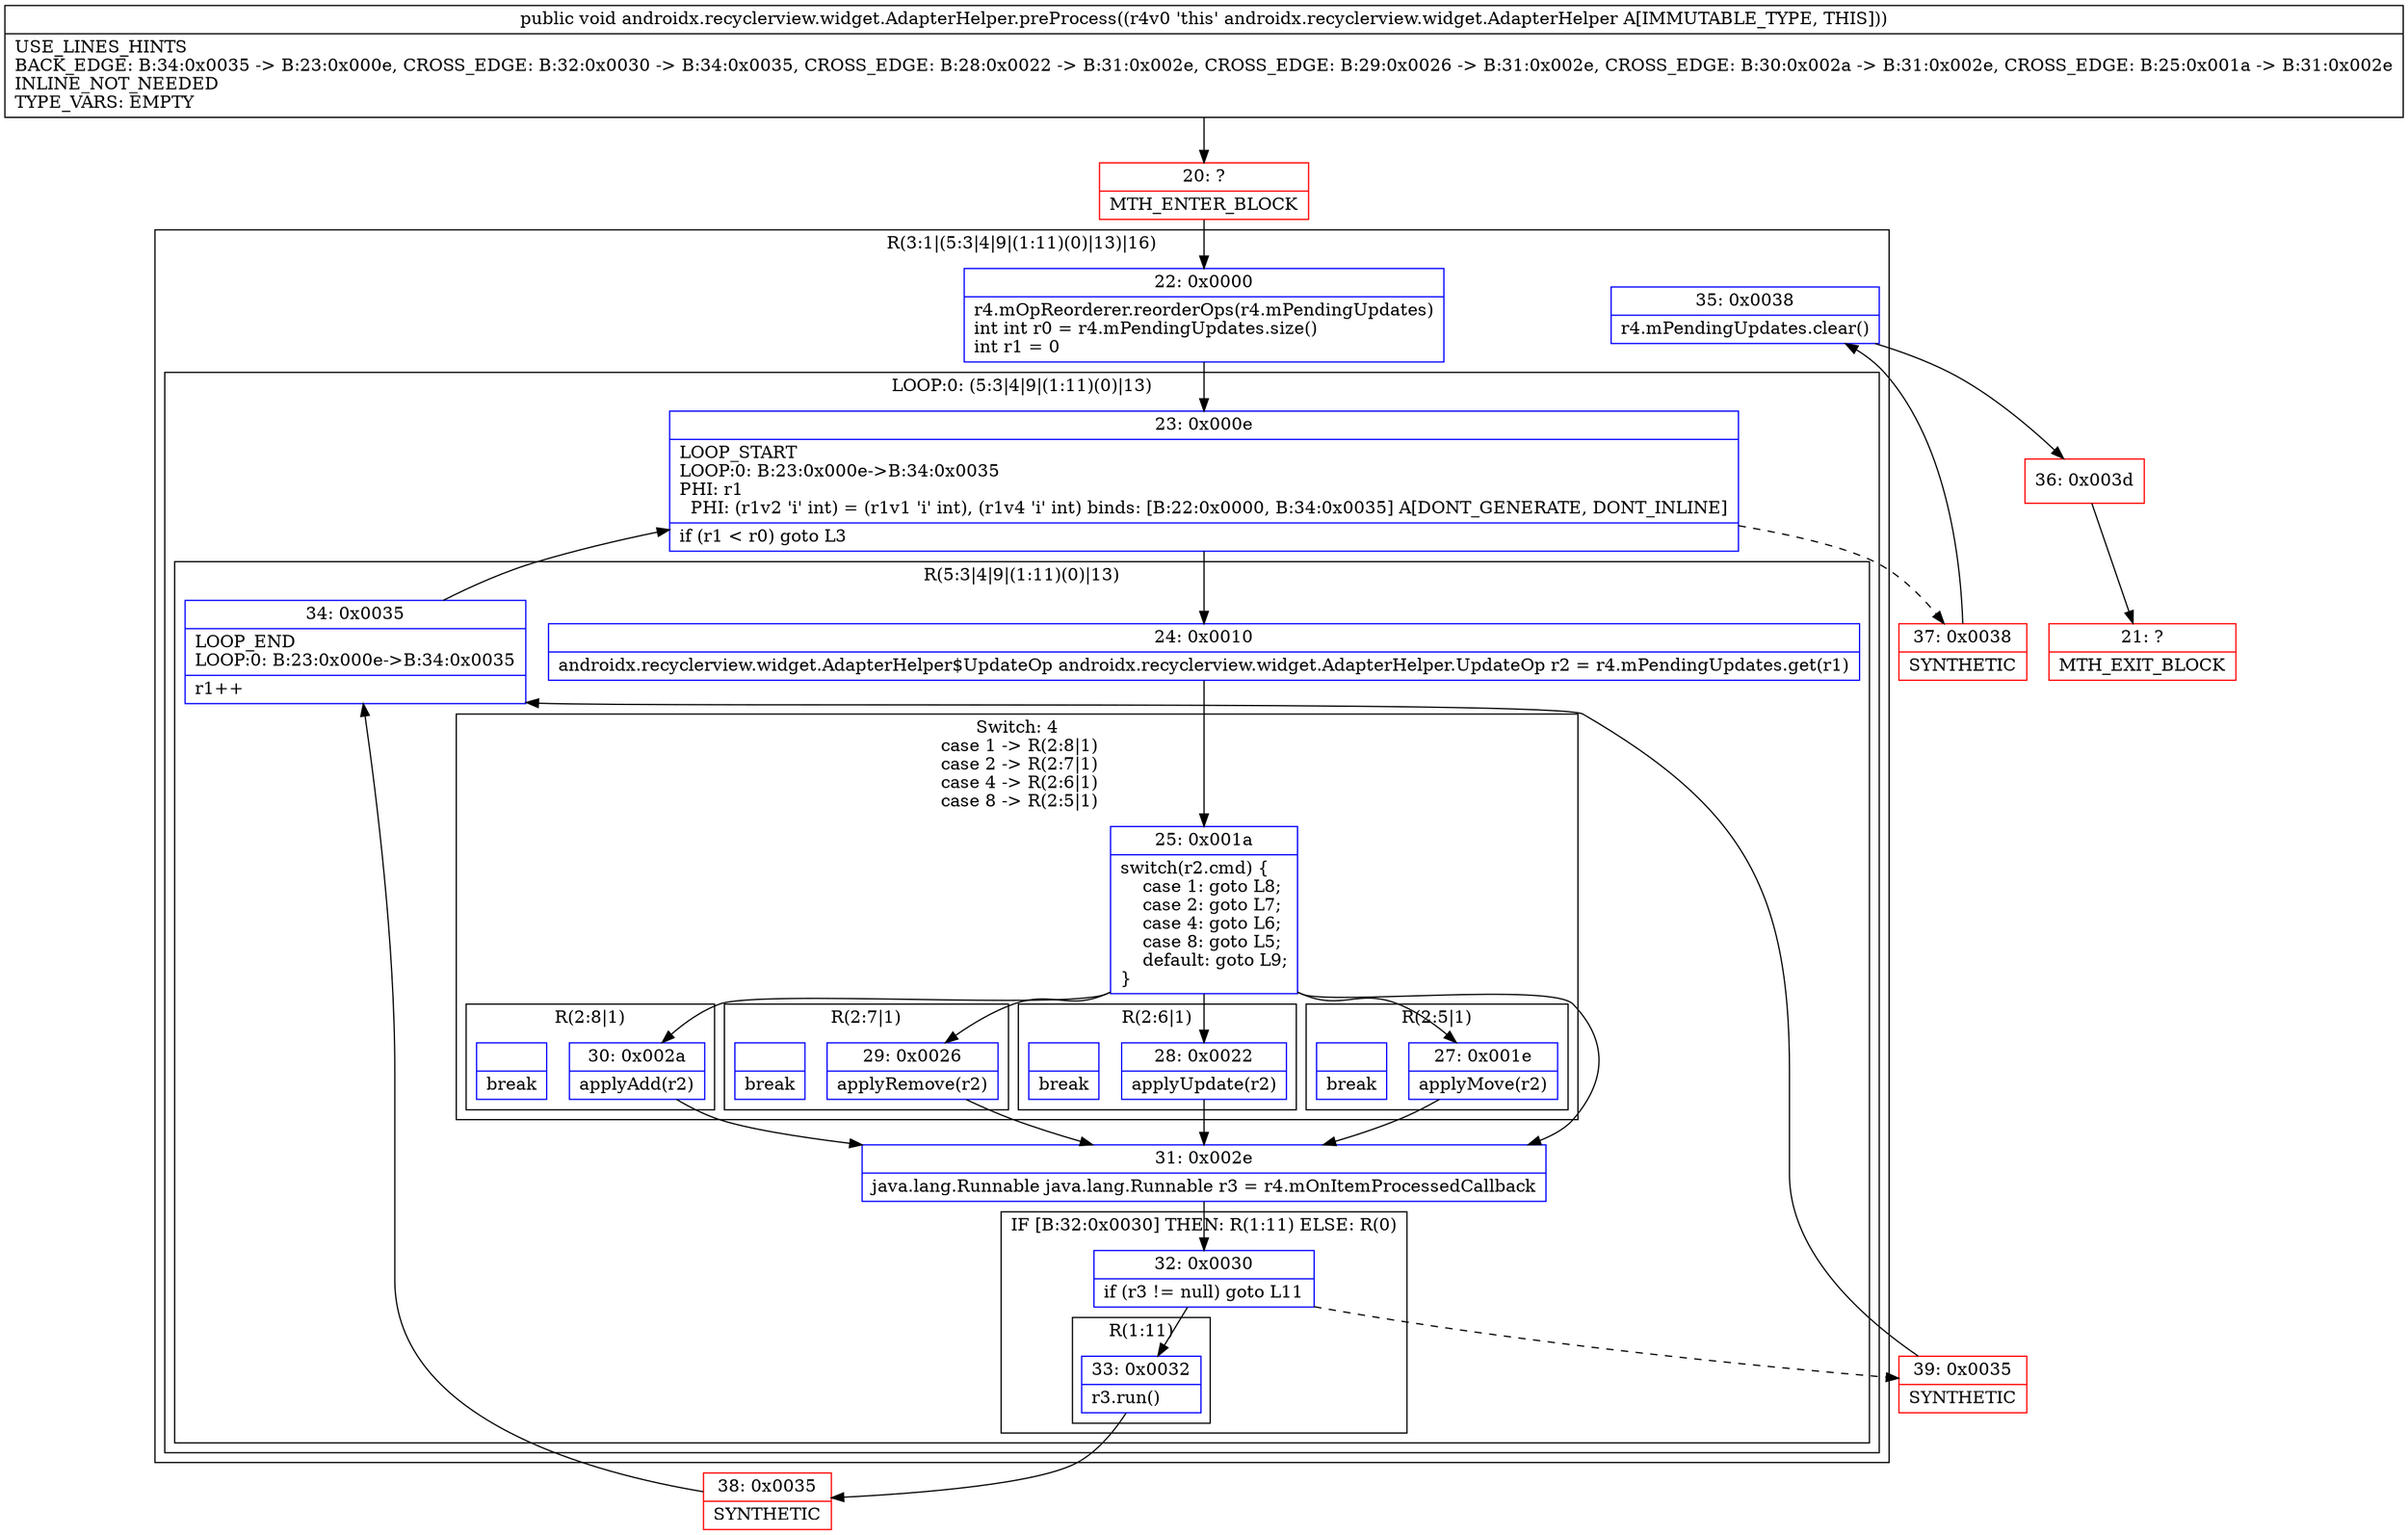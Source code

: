 digraph "CFG forandroidx.recyclerview.widget.AdapterHelper.preProcess()V" {
subgraph cluster_Region_523550304 {
label = "R(3:1|(5:3|4|9|(1:11)(0)|13)|16)";
node [shape=record,color=blue];
Node_22 [shape=record,label="{22\:\ 0x0000|r4.mOpReorderer.reorderOps(r4.mPendingUpdates)\lint int r0 = r4.mPendingUpdates.size()\lint r1 = 0\l}"];
subgraph cluster_LoopRegion_556378713 {
label = "LOOP:0: (5:3|4|9|(1:11)(0)|13)";
node [shape=record,color=blue];
Node_23 [shape=record,label="{23\:\ 0x000e|LOOP_START\lLOOP:0: B:23:0x000e\-\>B:34:0x0035\lPHI: r1 \l  PHI: (r1v2 'i' int) = (r1v1 'i' int), (r1v4 'i' int) binds: [B:22:0x0000, B:34:0x0035] A[DONT_GENERATE, DONT_INLINE]\l|if (r1 \< r0) goto L3\l}"];
subgraph cluster_Region_1684628243 {
label = "R(5:3|4|9|(1:11)(0)|13)";
node [shape=record,color=blue];
Node_24 [shape=record,label="{24\:\ 0x0010|androidx.recyclerview.widget.AdapterHelper$UpdateOp androidx.recyclerview.widget.AdapterHelper.UpdateOp r2 = r4.mPendingUpdates.get(r1)\l}"];
subgraph cluster_SwitchRegion_640373492 {
label = "Switch: 4
 case 1 -> R(2:8|1)
 case 2 -> R(2:7|1)
 case 4 -> R(2:6|1)
 case 8 -> R(2:5|1)";
node [shape=record,color=blue];
Node_25 [shape=record,label="{25\:\ 0x001a|switch(r2.cmd) \{\l    case 1: goto L8;\l    case 2: goto L7;\l    case 4: goto L6;\l    case 8: goto L5;\l    default: goto L9;\l\}\l}"];
subgraph cluster_Region_475414511 {
label = "R(2:8|1)";
node [shape=record,color=blue];
Node_30 [shape=record,label="{30\:\ 0x002a|applyAdd(r2)\l}"];
Node_InsnContainer_800152888 [shape=record,label="{|break\l}"];
}
subgraph cluster_Region_1891706206 {
label = "R(2:7|1)";
node [shape=record,color=blue];
Node_29 [shape=record,label="{29\:\ 0x0026|applyRemove(r2)\l}"];
Node_InsnContainer_187728267 [shape=record,label="{|break\l}"];
}
subgraph cluster_Region_1595912622 {
label = "R(2:6|1)";
node [shape=record,color=blue];
Node_28 [shape=record,label="{28\:\ 0x0022|applyUpdate(r2)\l}"];
Node_InsnContainer_1746704710 [shape=record,label="{|break\l}"];
}
subgraph cluster_Region_593491019 {
label = "R(2:5|1)";
node [shape=record,color=blue];
Node_27 [shape=record,label="{27\:\ 0x001e|applyMove(r2)\l}"];
Node_InsnContainer_1934740836 [shape=record,label="{|break\l}"];
}
}
Node_31 [shape=record,label="{31\:\ 0x002e|java.lang.Runnable java.lang.Runnable r3 = r4.mOnItemProcessedCallback\l}"];
subgraph cluster_IfRegion_240848520 {
label = "IF [B:32:0x0030] THEN: R(1:11) ELSE: R(0)";
node [shape=record,color=blue];
Node_32 [shape=record,label="{32\:\ 0x0030|if (r3 != null) goto L11\l}"];
subgraph cluster_Region_2001285576 {
label = "R(1:11)";
node [shape=record,color=blue];
Node_33 [shape=record,label="{33\:\ 0x0032|r3.run()\l}"];
}
subgraph cluster_Region_1445725867 {
label = "R(0)";
node [shape=record,color=blue];
}
}
Node_34 [shape=record,label="{34\:\ 0x0035|LOOP_END\lLOOP:0: B:23:0x000e\-\>B:34:0x0035\l|r1++\l}"];
}
}
Node_35 [shape=record,label="{35\:\ 0x0038|r4.mPendingUpdates.clear()\l}"];
}
Node_20 [shape=record,color=red,label="{20\:\ ?|MTH_ENTER_BLOCK\l}"];
Node_38 [shape=record,color=red,label="{38\:\ 0x0035|SYNTHETIC\l}"];
Node_39 [shape=record,color=red,label="{39\:\ 0x0035|SYNTHETIC\l}"];
Node_37 [shape=record,color=red,label="{37\:\ 0x0038|SYNTHETIC\l}"];
Node_36 [shape=record,color=red,label="{36\:\ 0x003d}"];
Node_21 [shape=record,color=red,label="{21\:\ ?|MTH_EXIT_BLOCK\l}"];
MethodNode[shape=record,label="{public void androidx.recyclerview.widget.AdapterHelper.preProcess((r4v0 'this' androidx.recyclerview.widget.AdapterHelper A[IMMUTABLE_TYPE, THIS]))  | USE_LINES_HINTS\lBACK_EDGE: B:34:0x0035 \-\> B:23:0x000e, CROSS_EDGE: B:32:0x0030 \-\> B:34:0x0035, CROSS_EDGE: B:28:0x0022 \-\> B:31:0x002e, CROSS_EDGE: B:29:0x0026 \-\> B:31:0x002e, CROSS_EDGE: B:30:0x002a \-\> B:31:0x002e, CROSS_EDGE: B:25:0x001a \-\> B:31:0x002e\lINLINE_NOT_NEEDED\lTYPE_VARS: EMPTY\l}"];
MethodNode -> Node_20;Node_22 -> Node_23;
Node_23 -> Node_24;
Node_23 -> Node_37[style=dashed];
Node_24 -> Node_25;
Node_25 -> Node_27;
Node_25 -> Node_28;
Node_25 -> Node_29;
Node_25 -> Node_30;
Node_25 -> Node_31;
Node_30 -> Node_31;
Node_29 -> Node_31;
Node_28 -> Node_31;
Node_27 -> Node_31;
Node_31 -> Node_32;
Node_32 -> Node_33;
Node_32 -> Node_39[style=dashed];
Node_33 -> Node_38;
Node_34 -> Node_23;
Node_35 -> Node_36;
Node_20 -> Node_22;
Node_38 -> Node_34;
Node_39 -> Node_34;
Node_37 -> Node_35;
Node_36 -> Node_21;
}

